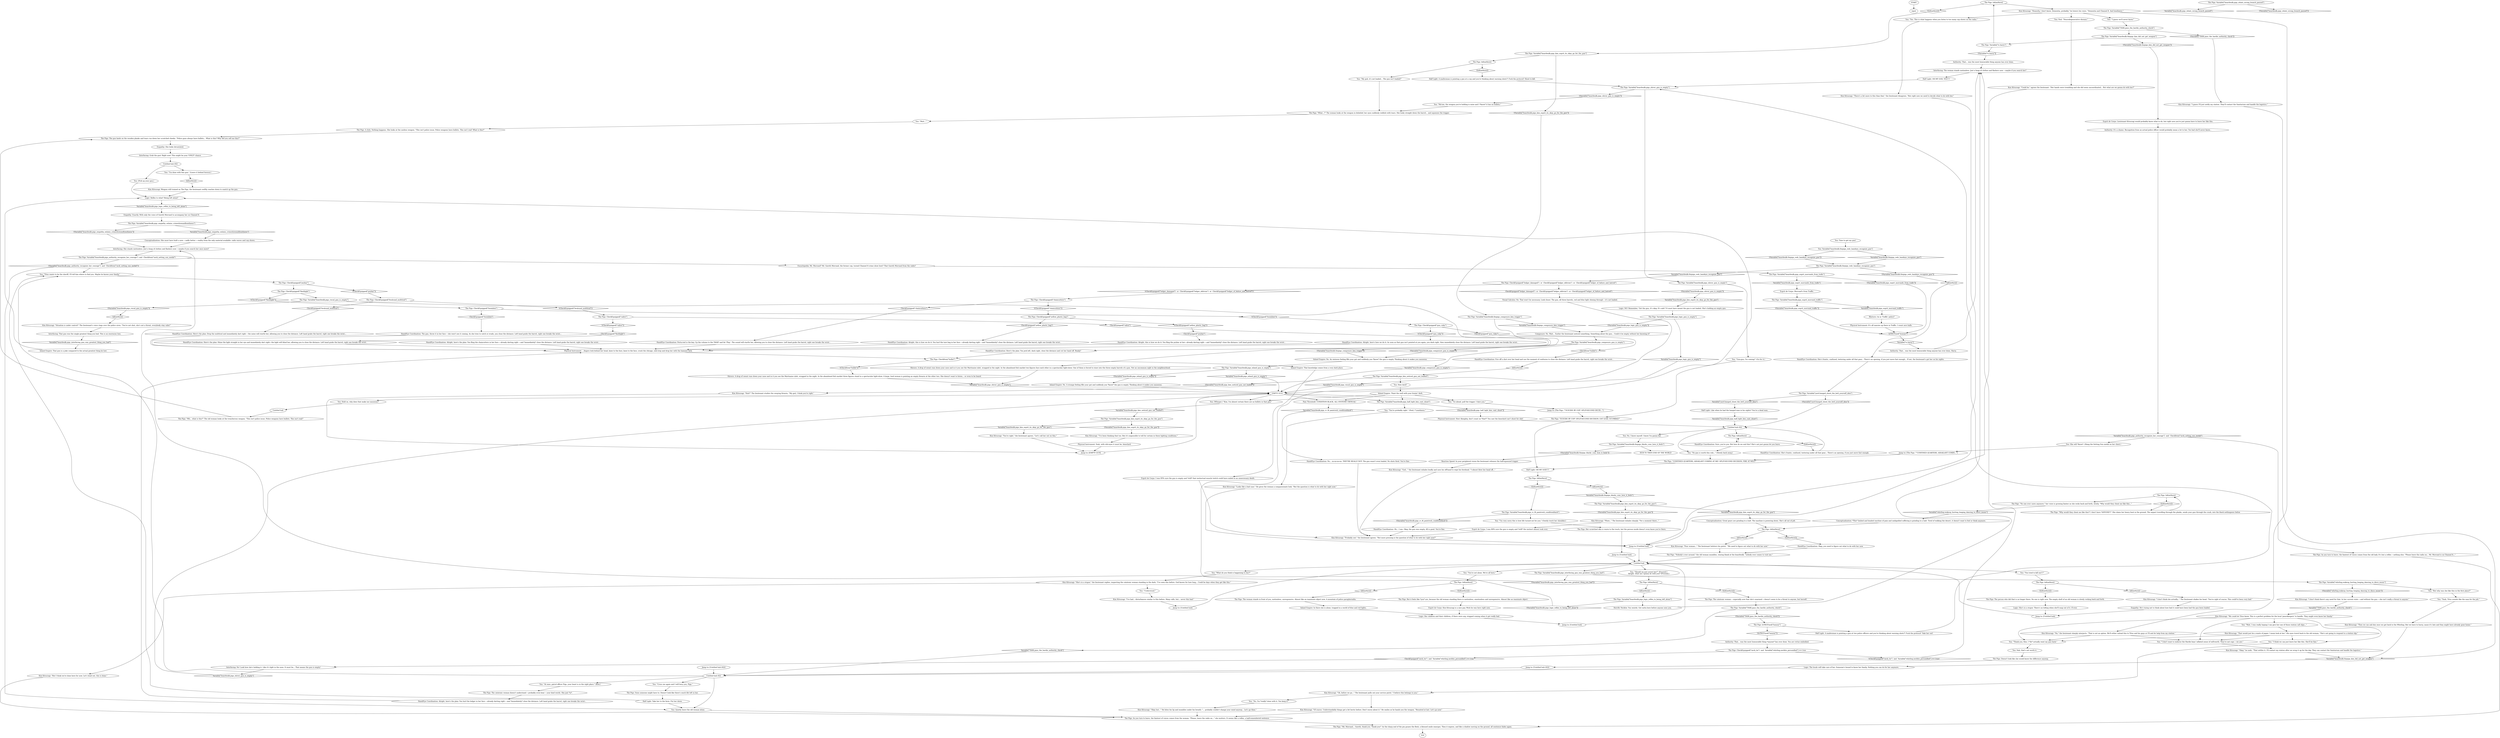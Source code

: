 # BOARDWALK / THE PIGS RED CHECK
# THE PIGS
#
#Current Red Check
# ==================================================
digraph G {
	  0 [label="START"];
	  1 [label="input"];
	  2 [label="Interfacing: The woman stands motionless. Just a heap of clothes and flashers now -- maybe if you search her?"];
	  3 [label="The Pigs: Variable[\"boardwalk.thepigs_composure_kim_trigger\"]"];
	  4 [label="Variable[\"boardwalk.thepigs_composure_kim_trigger\"]", shape=diamond];
	  5 [label="!(Variable[\"boardwalk.thepigs_composure_kim_trigger\"])", shape=diamond];
	  6 [label="Hand/Eye Coordination: Fire off a shot over her head and use the moment of confusion to close the distance. Left hand grabs the barrel, right one breaks the wrist..."];
	  7 [label="Kim Kitsuragi: \"Huh?\" The lieutenant studies the swaying firearm. \"My god, I think you're right.\""];
	  8 [label="The Pigs: \"CONFINED QUARTERS, ASSAILANT COMING AT ME! SPLIT-SECOND DECISION, FIRE AT WILL!\""];
	  9 [label="Hand/Eye Coordination: No... no-no-no-no. THEY'RE REALLY NOT. The gun wasn't even loaded. No shots fired. You're fine."];
	  10 [label="You: \"You tried to kill me!!!\""];
	  11 [label="Kim Kitsuragi: \"Looks like a bad case.\" He gives the woman a compassionate look. \"But the question is what to do with her right now.\""];
	  12 [label="The Pigs: \"What...?\" The woman looks at the weapon in disbelief, her eyes suddenly reddish with tears. She looks straight down the barrel... and squeezes the trigger."];
	  13 [label="The Pigs: CheckEquipped(\"neck_tie\")  and  Variable[\"whirling.necktie_personified\"] == true"];
	  14 [label="CheckEquipped(\"neck_tie\")  and  Variable[\"whirling.necktie_personified\"] == true", shape=diamond];
	  15 [label="!(CheckEquipped(\"neck_tie\")  and  Variable[\"whirling.necktie_personified\"] == true)", shape=diamond];
	  16 [label="The Pigs: CheckEquipped(\"ledger_damaged\")  or  CheckEquipped(\"ledger_oblivion\")  or  CheckEquipped(\"ledger_of_failure_and_hatred\")"];
	  17 [label="CheckEquipped(\"ledger_damaged\")  or  CheckEquipped(\"ledger_oblivion\")  or  CheckEquipped(\"ledger_of_failure_and_hatred\")", shape=diamond];
	  18 [label="!(CheckEquipped(\"ledger_damaged\")  or  CheckEquipped(\"ledger_oblivion\")  or  CheckEquipped(\"ledger_of_failure_and_hatred\"))", shape=diamond];
	  19 [label="The Pigs: CheckEquipped(\"chaincutters\")"];
	  20 [label="CheckEquipped(\"chaincutters\")", shape=diamond];
	  21 [label="!(CheckEquipped(\"chaincutters\"))", shape=diamond];
	  22 [label="Half Light: Like when he had the hanged man in his sights? You're a dead man."];
	  23 [label="Jump to: [The Pigs: \"\"SUICIDE BY COP! SPLIT-SECOND DECIS...\"]"];
	  24 [label="The Pigs: \"Wh... what is this?\" The old woman looks at the treacherous weapon. \"This isn't police issue. Police weapons have bullets. This isn't real!\""];
	  25 [label="Half Light: OH MY GOD!!!!"];
	  26 [label="You: (Pick up your gun.)"];
	  27 [label="The Pigs: \"Why would they cheat me like this?! I don't have *ANYONE*!\" She slams her heavy boot in the ground. The impact travelling through the planks, sends your gun through the crack, into the black nothingness below."];
	  28 [label="You: Nod. \"Neurodegenerative disease.\""];
	  29 [label="Jump to: [Untitled hub]"];
	  30 [label="Logic: She's in a stupor. There's no telling when she'll snap out of it. If ever."];
	  31 [label="Authority: That... was the most honourable thing anyone has ever done, Harry."];
	  32 [label="Hand/Eye Coordination: She's frantic, confused, teetering under all that gear... There's an opening, if you just move fast enough."];
	  33 [label="Kim Kitsuragi: \"You're right,\" the lieutenant agrees. \"Let's call her out on this.\""];
	  34 [label="You: Hold on, why does that make me nauseous?"];
	  35 [label="Conceptualization: *This* limbed and headed machine of pain and undignified suffering is grinding to a halt. Tired of walking the desert, it doesn't want to feel or think anymore."];
	  36 [label="The Pigs: Her scratched skin is warm to the touch, but the person inside doesn't even know you're there."];
	  37 [label="Jump to: [Untitled hub]"];
	  38 [label="The Pigs: \"Nobody's ever around,\" the old woman mumbles, staring blank at the boardwalk, \"nobody ever comes to visit me.\""];
	  39 [label="Kim Kitsuragi: \"I guess I'll just notify my station. They'll contact the Sanitarium and handle the logistics.\""];
	  40 [label="You: She will *know*. (Hang the Setting Sun medal on her chest.)"];
	  41 [label="The Pigs: Variable[\"boardwalk.thepigs_redc_handeye_recognize_gun\"]"];
	  42 [label="Variable[\"boardwalk.thepigs_redc_handeye_recognize_gun\"]", shape=diamond];
	  43 [label="!(Variable[\"boardwalk.thepigs_redc_handeye_recognize_gun\"])", shape=diamond];
	  44 [label="Inland Empire: No. A strange feeling fills your gut and suddenly you *know* the gun is empty. Thinking about it makes you nauseous."];
	  45 [label="The Pigs: Variable[\"boardwalk.pigs_logic_gun_is_empty\"]"];
	  46 [label="Variable[\"boardwalk.pigs_logic_gun_is_empty\"]", shape=diamond];
	  47 [label="!(Variable[\"boardwalk.pigs_logic_gun_is_empty\"])", shape=diamond];
	  48 [label="You: No, I know myself. I know I'm gonna fail."];
	  49 [label="Untitled hub"];
	  50 [label="The Pigs: IsKimHere()"];
	  51 [label="IsKimHere()", shape=diamond];
	  52 [label="!(IsKimHere())", shape=diamond];
	  53 [label="Esprit de Corps: Kim Kitsuragi is a nice guy. Wish he was here right now."];
	  54 [label="You: \"Wait, I was really hoping I can give her one of those station call slips...\""];
	  55 [label="Esprit de Corps: Morrand's from Traffic."];
	  56 [label="The Pigs: A click. Nothing happens. She looks at the useless weapon. \"This isn't police issue. Police weapons have bullets. This isn't real! What is this?\""];
	  57 [label="Hand/Eye Coordination: Alright, this is how we do it: You hurl the tare bag in her face -- already darting right -- and *immediately* close the distance. Left hand grabs the barrel, right one breaks the wrist..."];
	  58 [label="The Pigs: CheckEquipped(\"sabre\")"];
	  59 [label="CheckEquipped(\"sabre\")", shape=diamond];
	  60 [label="!(CheckEquipped(\"sabre\"))", shape=diamond];
	  61 [label="Hand/Eye Coordination: Alright, here's how we do it: As soon as that gun isn't pointed at you again, you dash right, then immediately close the distance. Left hand grabs the barrel, right one breaks the wrist..."];
	  62 [label="Inland Empire: No. An ominous feeling fills your gut and suddenly you *know* the gun is empty. Thinking about it makes you nauseous."];
	  63 [label="Logic: NO! Remember, 'Get the gun, it's okay. It's safe'? It must have meant the gun is not loaded. She's holding an empty gun."];
	  64 [label="You: \"Go ahead, pull the trigger. I dare you.\""];
	  65 [label="Inland Empire: 'Paint the wall with your brains' dark."];
	  66 [label="You: \"No gun is worth this risk...\" (Slowly back away.)"];
	  67 [label="Untitled hub (02)"];
	  68 [label="Esprit de Corps: I was 80% sure the gun is empty and *still* the instinct almost took over."];
	  69 [label="You: \"Should we just arrest her?\" (Proceed.)\nAlright, what am I gonna do with you? (Proceed.)"];
	  70 [label="Jump to: [Untitled hub]"];
	  71 [label="Untitled hub (02)"];
	  72 [label="Authority: That... was the most honourable thing *anyone* has ever done. You are virtue embodied."];
	  73 [label="You: (Whisper.) \"Kim, I'm almost certain there are no bullets in that gun.\""];
	  74 [label="Jump to: [EMPTY GUN]"];
	  75 [label="Kim Kitsuragi: \"God...\" the lieutenant exhales loudly and uses his off-hand to wipe his forehead. \"I almost blew her head off...\""];
	  76 [label="Kim Kitsuragi: \"Phew...\" The lieutenant exhales sharply. \"For a moment there...\""];
	  77 [label="The Pigs: The gun lands on the wooden planks and tears run down her scratched cheeks. \"Police guns always have bullets... What is this? Why did you sell me this?\""];
	  78 [label="Untitled hub (02)"];
	  79 [label="You: \"You're not alone. We're all here.\""];
	  80 [label="Kim Kitsuragi: \"There's a bit more to this than that,\" the lieutenant disagrees. \"But right now we need to decide what to do with her.\""];
	  81 [label="You: \"I don't want to endorse the Hardie boys' inflated sense of self-worth. They're not cops -- we are.\""];
	  82 [label="Conceptualization: She must have built a new -- sadly better -- reality from the only material available: radio waves and cop shows."];
	  83 [label="The Pigs: Variable[\"boardwalk.pigs_esprit_morrand_traffic\"]"];
	  84 [label="Variable[\"boardwalk.pigs_esprit_morrand_traffic\"]", shape=diamond];
	  85 [label="!(Variable[\"boardwalk.pigs_esprit_morrand_traffic\"])", shape=diamond];
	  86 [label="Interfacing: She stands motionless. Just a heap of clothes and flashers now -- maybe if you search her once more?"];
	  87 [label="Half Light: A madwoman is pointing a gun at a cop and you're thinking about warning shots?! Fuck the protocol! Shoot to kill."];
	  88 [label="The Pigs: Variable[\"yard.hanged_shoot_the_betl_yourself_idea\"]"];
	  89 [label="Variable[\"yard.hanged_shoot_the_betl_yourself_idea\"]", shape=diamond];
	  90 [label="!(Variable[\"yard.hanged_shoot_the_betl_yourself_idea\"])", shape=diamond];
	  91 [label="You: \"I'm done with this gun.\" (Leave it behind forever.)"];
	  92 [label="The Pigs: IsKimHere()"];
	  93 [label="IsKimHere()", shape=diamond];
	  94 [label="!(IsKimHere())", shape=diamond];
	  95 [label="Kim Kitsuragi: \"Poor woman...\" The lieutenant holsters his pistol.  \"We need to figure out what to do with her now.\""];
	  96 [label="You: \"I guess we'll never know.\""];
	  97 [label="Empathy: He's trying not to think about how bad it could have been had the gun been loaded."];
	  98 [label="The Pigs: Variable[\"TASK.pass_the_hardie_authority_check\"]"];
	  99 [label="Variable[\"TASK.pass_the_hardie_authority_check\"]", shape=diamond];
	  100 [label="!(Variable[\"TASK.pass_the_hardie_authority_check\"])", shape=diamond];
	  101 [label="You: \"Cross me again and I will bury you, Pigs.\""];
	  102 [label="The Pigs: The catatonic woman doesn't understand -- probably even hear -- your kind words. She just *is*."];
	  103 [label="Authority: That... was the most honourable thing anyone has ever done."];
	  104 [label="Rhetoric: As in 'Traffic' police?"];
	  105 [label="Inland Empire: In there she is alone, trapped in a world of blue and red lights."];
	  106 [label="Logic: Her children and their children, if there were any, stopped coming when it got really bad."];
	  107 [label="The Pigs: CheckEquipped(\"kvalsund_multitool\")"];
	  108 [label="CheckEquipped(\"kvalsund_multitool\")", shape=diamond];
	  109 [label="!(CheckEquipped(\"kvalsund_multitool\"))", shape=diamond];
	  110 [label="Physical Instrument: Yeah, with shit-eyes it must be, binoclard."];
	  111 [label="You: \"What do you think is happening to her?\""];
	  112 [label="Empathy: She looks devastated."];
	  113 [label="You: \"Yes. This is what happens when you listen to too many cop shows on the radio.\""];
	  114 [label="Kim Kitsuragi: \"Could be,\" agrees the lieutenant. \"Her hands were trembling and she did seem uncoordinated... But what are we gonna do with her?\""];
	  115 [label="The Pigs: IsKimHere()"];
	  116 [label="IsKimHere()", shape=diamond];
	  117 [label="!(IsKimHere())", shape=diamond];
	  118 [label="The Pigs: The catatonic woman -- especially now that she's unarmed -- doesn't seem to be a threat to anyone, but herself."];
	  119 [label="Kim Kitsuragi: \"Then we can ask him once we get back to the Whirling. But we have to hurry, cause it's late and they might have already gone home.\""];
	  120 [label="Jump to: [Untitled hub (02)]"];
	  121 [label="The Pigs: Soon someone might have to. Doesn't look like there's much life left in her."];
	  122 [label="The Pigs: Variable[\"boardwalk.pigs_whats_wrong_branch_passed\"]"];
	  123 [label="Variable[\"boardwalk.pigs_whats_wrong_branch_passed\"]", shape=diamond];
	  124 [label="!(Variable[\"boardwalk.pigs_whats_wrong_branch_passed\"])", shape=diamond];
	  125 [label="EMPTY GUN"];
	  126 [label="Composure: No. Wait... Earlier the lieutenant noticed something. Something about the gun... Could it be empty without her knowing it?"];
	  127 [label="The Pigs: Variable[\"boardwalk.pigs_composure_gun_is_empty\"]"];
	  128 [label="Variable[\"boardwalk.pigs_composure_gun_is_empty\"]", shape=diamond];
	  129 [label="!(Variable[\"boardwalk.pigs_composure_gun_is_empty\"])", shape=diamond];
	  130 [label="Hand/Eye Coordination: She's frantic, confused, teetering under all that gear... There's an opening, if you just move fast enough... If not, the lieutenant's got her on his sights."];
	  131 [label="The Pigs: \"SUICIDE BY COP! SPLIT-SECOND DECISION. EAT LEAD, SCUMBAG!\""];
	  132 [label="Reaction Speed: In your peripheral vision the lieutenant releases the half-squeezed trigger."];
	  133 [label="Hand/Eye Coordination: Oh... I see. Okay, the gun was empty. All is good. You're fine."];
	  134 [label="Kim Kitsuragi: Weapon still trained on The Pigs, the lieutenant swiftly reaches down to snatch up the gun."];
	  135 [label="The Pigs: IsKimHere()"];
	  136 [label="IsKimHere()", shape=diamond];
	  137 [label="!(IsKimHere())", shape=diamond];
	  138 [label="Kim Kitsuragi: \"Okay,\" he nods. \"That settles it. I'll contact my station after we wrap it up for the day. They can contact the Sanitarium and handle the logistics.\""];
	  139 [label="Half Light: Take her to the farm. Put her down."];
	  140 [label="Kim Kitsuragi: \"I've had... disturbances similar to this before. Many calls, but... never this bad.\""];
	  141 [label="Jump to: [Untitled hub]"];
	  142 [label="Hand/Eye Coordination: Here's the plan: You jerk left, dash right, close the distance and cut her hand off. Ready?"];
	  143 [label="Hand/Eye Coordination: Here's the plan: Shine the light straight in her eye and immediately dart right-- the light will blind her, allowing you to close the distance. Left hand grabs the barrel, right one breaks the wrist..."];
	  144 [label="The Pigs: CheckEquipped(\"boombox\")"];
	  145 [label="CheckEquipped(\"boombox\")", shape=diamond];
	  146 [label="!(CheckEquipped(\"boombox\"))", shape=diamond];
	  147 [label="The Pigs: Variable[\"boardwalk.pigs_inland_gun_is_empty\"]"];
	  148 [label="Variable[\"boardwalk.pigs_inland_gun_is_empty\"]", shape=diamond];
	  149 [label="!(Variable[\"boardwalk.pigs_inland_gun_is_empty\"])", shape=diamond];
	  150 [label="The Pigs: Variable[\"boardwalk.pigs_kim_esprit_its_okay_go_for_the_gun\"]"];
	  151 [label="Variable[\"boardwalk.pigs_kim_esprit_its_okay_go_for_the_gun\"]", shape=diamond];
	  152 [label="!(Variable[\"boardwalk.pigs_kim_esprit_its_okay_go_for_the_gun\"])", shape=diamond];
	  153 [label="Kim Kitsuragi: \"I don't think she actually...\" The lieutenant shakes his head. \"You're right of course. This could've been very bad.\""];
	  154 [label="The Pigs: The person who did that is no longer there. No one is right now. The empty shell of an old woman is slowly rocking back and forth."];
	  155 [label="You: \"I think we can just leave her like this. She'll be fine.\""];
	  156 [label="You: Quietly leave the old woman alone."];
	  157 [label="You: \"No, I'm *really* done with it. You keep it.\""];
	  158 [label="The Pigs: As you turn to leave, the faintest of voices comes from the woman. \"Please, leave the radio on...\" she mutters. It seems like a reflex, a half-remembered sentence."];
	  159 [label="You: \"Understood.\""];
	  160 [label="You: Time to get my gun!"];
	  161 [label="You: Variable[\"boardwalk.thepigs_redc_handeye_recognize_gun\"]"];
	  162 [label="Variable[\"boardwalk.thepigs_redc_handeye_recognize_gun\"]", shape=diamond];
	  163 [label="!(Variable[\"boardwalk.thepigs_redc_handeye_recognize_gun\"])", shape=diamond];
	  164 [label="The Pigs: CheckEquipped(\"gun_ruby\")"];
	  165 [label="CheckEquipped(\"gun_ruby\")", shape=diamond];
	  166 [label="!(CheckEquipped(\"gun_ruby\"))", shape=diamond];
	  167 [label="Physical Instrument: ...fingers lock behind her head, knee to the face, knee to the face, crush the ribcage, side-step and drop her with the hammer kick."];
	  168 [label="Inland Empire: That gun is a joke compared to the actual greatest thing he lost."];
	  169 [label="Hand/Eye Coordination: Okay, you need to figure out what to do with her now."];
	  170 [label="Kim Kitsuragi: \"She's in a stupor,\" the lieutenant replies, inspecting the catatonic woman standing in the dark. \"I've seen this before. God knows for how long... Could be days when they get like this.\""];
	  171 [label="The Pigs: The woman stands in front of you, motionless, unresponsive. Almost like an inanimate object now. A mountain of police paraphernalia."];
	  172 [label="Kim Kitsuragi: \"We could let Titus know. This is a perfect problem for the local 'peacekeepers' to handle. They might even know her family.\""];
	  173 [label="You: \"At ease, patrol officer Pigs, your heart is in the right place.\" (Bow.)"];
	  174 [label="The Pigs: Doesn't look like she would know the difference anyway."];
	  175 [label="The Pigs: Variable[\"boardwalk.pigs_espirt_morrands_from_trafic\"]"];
	  176 [label="Variable[\"boardwalk.pigs_espirt_morrands_from_trafic\"]", shape=diamond];
	  177 [label="!(Variable[\"boardwalk.pigs_espirt_morrands_from_trafic\"])", shape=diamond];
	  178 [label="You: \"Wait...\""];
	  179 [label="The Pigs: CheckEquipped(\"yellow_plastic_bag\")"];
	  180 [label="CheckEquipped(\"yellow_plastic_bag\")", shape=diamond];
	  181 [label="!(CheckEquipped(\"yellow_plastic_bag\"))", shape=diamond];
	  182 [label="Hand/Eye Coordination: Alright, this is how we do it: You fling the prybar at her-- already darting right -- and *immediately* close the distance. Left hand grabs the barrel, right one breaks the wrist..."];
	  183 [label="The Pigs: Variable[\"boardwalk.pigs_kim_esprit_its_okay_go_for_the_gun\"]"];
	  184 [label="Variable[\"boardwalk.pigs_kim_esprit_its_okay_go_for_the_gun\"]", shape=diamond];
	  185 [label="!(Variable[\"boardwalk.pigs_kim_esprit_its_okay_go_for_the_gun\"])", shape=diamond];
	  186 [label="Kim Kitsuragi: \"I've been thinking that too. But it's impossible to tell for certain in these lighting conditions.\""];
	  187 [label="Physical Instrument: Host Almighty, don't count on *that*! You saw the binoclard can't shoot for shit!"];
	  188 [label="The Pigs: IsKimHere()"];
	  189 [label="IsKimHere()", shape=diamond];
	  190 [label="!(IsKimHere())", shape=diamond];
	  191 [label="Jump to: [Untitled hub]"];
	  192 [label="The Pigs: But it feels like *you* are, because the old woman standing there is motionless, emotionless and unresponsive. Almost like an inanimate object."];
	  193 [label="Kim Kitsuragi: \"That would just be a waste of paper. I mean look at her.\" His eyes travel back to the old woman. \"She's not going to respond to a station slip.\""];
	  194 [label="Empathy: Exactly. With only the voice of Gareth Morrand to accompany her on Channel 8."];
	  195 [label="Physical Instrument: It's all nancies up there in Traffic. I count zero balls."];
	  196 [label="Hand/Eye Coordination: Here's the plan: Drop the multitool and immediately dart right -- the noise will startle her, allowing you to close the distance. Left hand grabs the barrel, right one breaks the wrist..."];
	  197 [label="Interfacing: Grab the gun! Right now! This might be your *ONLY* chance."];
	  198 [label="You: \"Titus wants to be the sheriff, I'll tell him where to find you. Maybe he knows your family.\""];
	  199 [label="Kim Kitsuragi: \"Okay but...\" He bites his lip and mumbles under his breath: \"... probably couldn't change your mind anyway... Let's go then.\""];
	  200 [label="The Pigs: Variable[\"boardwalk.pigs_empathy_exlains_crimeshowandloneliness\"]"];
	  201 [label="Variable[\"boardwalk.pigs_empathy_exlains_crimeshowandloneliness\"]", shape=diamond];
	  202 [label="!(Variable[\"boardwalk.pigs_empathy_exlains_crimeshowandloneliness\"])", shape=diamond];
	  203 [label="Jump to: [Untitled hub (02)]"];
	  204 [label="Half Light: OH MY GOD, YES!!!!"];
	  205 [label="The Pigs: CheckItem(\"bullet\")"];
	  206 [label="CheckItem(\"bullet\")", shape=diamond];
	  207 [label="!(CheckItem(\"bullet\"))", shape=diamond];
	  208 [label="Inland Empire: That knowledge comes from a very dark place."];
	  209 [label="Untitled hub"];
	  210 [label="Kim Kitsuragi: \"Probably not,\" the lieutenant agrees. \"But more pressing is the question of what to do with her right now?\""];
	  211 [label="The Pigs: Variable[\"TASK.pass_the_hardie_authority_check\"]"];
	  212 [label="Variable[\"TASK.pass_the_hardie_authority_check\"]", shape=diamond];
	  213 [label="!(Variable[\"TASK.pass_the_hardie_authority_check\"])", shape=diamond];
	  214 [label="The Pigs: Variable[\"boardwalk.thepigs_kim_did_not_get_weapon\"]"];
	  215 [label="Variable[\"boardwalk.thepigs_kim_did_not_get_weapon\"]", shape=diamond];
	  216 [label="!(Variable[\"boardwalk.thepigs_kim_did_not_get_weapon\"])", shape=diamond];
	  217 [label="The Pigs: Variable[\"tc.harry\"]"];
	  218 [label="Variable[\"tc.harry\"]", shape=diamond];
	  219 [label="!(Variable[\"tc.harry\"])", shape=diamond];
	  220 [label="The Pigs: IsKimHere()"];
	  221 [label="IsKimHere()", shape=diamond];
	  222 [label="!(IsKimHere())", shape=diamond];
	  223 [label="Kim Kitsuragi: \"Honestly, I don't know. Dementia, probably,\" he lowers his voice. \"Dementia and Channel 8. And loneliness.\""];
	  224 [label="You: \"Yeah, Titus sounds like the man for the job.\""];
	  225 [label="You: \"Thank you, Kim. I *do* actually want my gun back.\""];
	  226 [label="Kim Kitsuragi: \"Of course. Understandably things got a bit hectic before. Don't worry about it.\" He smiles as he hands you the weapon. \"Reunited at last. Let's go now.\""];
	  227 [label="You: Nah, that's not worth it."];
	  228 [label="The Pigs: As you turn to leave, the faintest of voices comes from the old lady. It's but a reflex -- nothing else. \"Please leave the radio on... Mr. Morrand is on Channel 8...\""];
	  229 [label="The Pigs: CheckEquipped(\"prybar\")"];
	  230 [label="CheckEquipped(\"prybar\")", shape=diamond];
	  231 [label="!(CheckEquipped(\"prybar\"))", shape=diamond];
	  232 [label="The Pigs: CheckEquipped(\"flashlight\")"];
	  233 [label="CheckEquipped(\"flashlight\")", shape=diamond];
	  234 [label="!(CheckEquipped(\"flashlight\"))", shape=diamond];
	  235 [label="The Pigs: Variable[\"boardwalk.pigs_viscal_gun_is_empty\"]"];
	  236 [label="Variable[\"boardwalk.pigs_viscal_gun_is_empty\"]", shape=diamond];
	  237 [label="!(Variable[\"boardwalk.pigs_viscal_gun_is_empty\"])", shape=diamond];
	  238 [label="Shivers: A drop of sweat runs down your nose and in it you see the Martinaise inlet, wrapped in the night. In the abandoned fish market two figures face each other in a spectacular light-show. One of them is forced to stare into the three empty barrels of a gun. Not an uncommon sight in the neighbourhood."];
	  239 [label="The Pigs: Variable[\"boardwalk.pigs_kim_esprit_its_okay_go_for_the_gun\"]"];
	  240 [label="Variable[\"boardwalk.pigs_kim_esprit_its_okay_go_for_the_gun\"]", shape=diamond];
	  241 [label="!(Variable[\"boardwalk.pigs_kim_esprit_its_okay_go_for_the_gun\"])", shape=diamond];
	  242 [label="The Pigs: IsKimHere()"];
	  243 [label="IsKimHere()", shape=diamond];
	  244 [label="!(IsKimHere())", shape=diamond];
	  245 [label="You: \"My god, it's not loaded... The gun isn't loaded!\""];
	  246 [label="Pain Threshold: CONDITION BLACK, ALL SYSTEMS CRITICAL!"];
	  247 [label="The Pigs: Variable[\"boardwalk.pigs_rc_fil_paintresh_conditionblack\"]"];
	  248 [label="Variable[\"boardwalk.pigs_rc_fil_paintresh_conditionblack\"]", shape=diamond];
	  249 [label="!(Variable[\"boardwalk.pigs_rc_fil_paintresh_conditionblack\"])", shape=diamond];
	  250 [label="You: \"I'm very sorry this is how life turned out for you.\" (Gently touch her shoulder.)"];
	  251 [label="The Pigs: Variable[\"boardwalk.pigs_interfacing_gun_was_greatest_thing_you_had\"]"];
	  252 [label="Variable[\"boardwalk.pigs_interfacing_gun_was_greatest_thing_you_had\"]", shape=diamond];
	  253 [label="!(Variable[\"boardwalk.pigs_interfacing_gun_was_greatest_thing_you_had\"])", shape=diamond];
	  254 [label="The Pigs: Variable[\"whirling.wakeup_hurting_longing_dancing_to_disco_music\"]"];
	  255 [label="Variable[\"whirling.wakeup_hurting_longing_dancing_to_disco_music\"]", shape=diamond];
	  256 [label="!(Variable[\"whirling.wakeup_hurting_longing_dancing_to_disco_music\"])", shape=diamond];
	  257 [label="You: \"But why was she like this in the first place?\""];
	  258 [label="Kim Kitsuragi: \"But I think we're done here for now. Let's head out, this is done.\""];
	  259 [label="Esprit de Corps: Lieutenant Kitsuragi would probably know what to do, but right now you're just gonna have to leave her like this."];
	  260 [label="The Pigs: IsTHCFixed(\"honour\")"];
	  261 [label="IsTHCFixed(\"honour\")", shape=diamond];
	  262 [label="!(IsTHCFixed(\"honour\"))", shape=diamond];
	  263 [label="Half Light: A madwoman is pointing a gun at two police officers and you're thinking about warning shots?! Fuck the protocol! Take her out!"];
	  264 [label="The Pigs: Variable[\"boardwalk.pigs_kim_noticed_gun_not_loaded\"]"];
	  265 [label="Variable[\"boardwalk.pigs_kim_noticed_gun_not_loaded\"]", shape=diamond];
	  266 [label="!(Variable[\"boardwalk.pigs_kim_noticed_gun_not_loaded\"])", shape=diamond];
	  267 [label="You: How dark?"];
	  268 [label="Esprit de Corps: I was 95% sure the gun is empty and *still* that instinctual muscle twitch could have ended in an unnecessary death."];
	  269 [label="Interfacing: That gun was the single greatest thing you had. This is an enormous loss."];
	  270 [label="The Pigs: IsKimHere()"];
	  271 [label="IsKimHere()", shape=diamond];
	  272 [label="!(IsKimHere())", shape=diamond];
	  273 [label="The Pigs: \"No one ever cares anymore,\" her voice is growing fainter as she rocks back and forth, slowly. \"Why would they cheat me like this...\""];
	  274 [label="Logic: Reflex to what? Being left alone?"];
	  275 [label="The Pigs: \"Mr. Morrand... Gareth, thank you. Thank you!\" As the sharp end of the pin grazes the flesh, a blessed smile emerges. Then it expires, and like a shadow moving on the ground, all sentience fades again."];
	  276 [label="Jump to: [The Pigs: \"\"CONFINED QUARTERS, ASSAILANT COMIN...\"]"];
	  277 [label="Hand/Eye Coordination: Alright, here's the plan: You fling the chaincutters in her face -- already darting right -- and *immediately* close the distance. Left hand grabs the barrel, right one breaks the wrist..."];
	  278 [label="Hand/Eye Coordination: Porta-reel is the key. Up the volume to the *MAX* and hit 'Play'. The sound will startle her, allowing you to close the distance. Left hand grabs the barrel, right one breaks the wrist..."];
	  279 [label="Hand/Eye Coordination: The gun, throw it in her face -- she won't see it coming. As she tries to catch or evade, you close the distance. Left hand grabs the barrel, right one breaks the wrist..."];
	  280 [label="Shivers: A drop of sweat runs down your nose and in it you see the Martinaise inlet, wrapped in the night. In the abandoned fish market three figures stand in a spectacular light-show. A large, loud woman is pointing an empty firearm at the other two. She doesn't want to listen... or even to be heard."];
	  281 [label="Kim Kitsuragi: \"Situation is under control!\" The lieutenant's voice rings over the police siren. \"You're not shot, she's not a threat, everybody stay calm!\""];
	  282 [label="Conceptualization: Great gears are grinding to a halt. The machine is powering down. She's all out of jolt."];
	  283 [label="Kim Kitsuragi: \"I don't think there's any need for that. In her current state -- and without the gun -- she isn't really a threat to anyone.\""];
	  284 [label="The Pigs: Variable[\"boardwalk.pigs_logic_reflex_to_being_left_alone\"]"];
	  285 [label="Variable[\"boardwalk.pigs_logic_reflex_to_being_left_alone\"]", shape=diamond];
	  286 [label="!(Variable[\"boardwalk.pigs_logic_reflex_to_being_left_alone\"])", shape=diamond];
	  287 [label="Horrific Necktie: You weirdo. Get outta here before anyone sees you."];
	  288 [label="Interfacing: No! Look how she's holding it. Like it's light in the nose. It must be... That means the gun is empty!"];
	  289 [label="You: \"Ma'am, the weapon you're holding is mine and I *know* it has no bullets.\""];
	  290 [label="The Pigs: Variable[\"boardwalk.pigs_half_light_kim_cant_shoot\"]"];
	  291 [label="Variable[\"boardwalk.pigs_half_light_kim_cant_shoot\"]", shape=diamond];
	  292 [label="!(Variable[\"boardwalk.pigs_half_light_kim_cant_shoot\"])", shape=diamond];
	  293 [label="You: \"You're probably right.\" (Nod.) \"Loneliness.\""];
	  294 [label="Kim Kitsuragi: \"No,\" the lieutenant sharply interjects. \"That is not an option. We'll either unload this to Titus and his guys or I'll ask for help from my station.\""];
	  295 [label="Kim Kitsuragi: \"Oh, before we go...\" The lieutenant pulls out your service pistol. \"I believe this belongs to you.\""];
	  296 [label="Logic: The locals will take care of her. Someone's bound to know her family. Nothing you can do for her anymore."];
	  297 [label="Authority: It's a shame. Recognition from an actual police officer would probably mean a lot to her. Too bad she'll never know..."];
	  298 [label="Hand/Eye Coordination: Alright, here's the plan: You hurl the ledger in her face -- already darting right -- and *immediately* close the distance. Left hand grabs the barrel, right one breaks the wrist..."];
	  299 [label="Visual Calculus: No. That won't be necessary. Look closer. The gun, all three barrels, red and blue light shining through -- it's not loaded."];
	  300 [label="The Pigs: Variable[\"boardwalk.pigs_shiver_gun_is_empty\"]"];
	  301 [label="Variable[\"boardwalk.pigs_shiver_gun_is_empty\"]", shape=diamond];
	  302 [label="!(Variable[\"boardwalk.pigs_shiver_gun_is_empty\"])", shape=diamond];
	  303 [label="The Pigs: Variable[\"boardwalk.pigs_shiver_gun_is_empty\"]"];
	  304 [label="Variable[\"boardwalk.pigs_shiver_gun_is_empty\"]", shape=diamond];
	  305 [label="!(Variable[\"boardwalk.pigs_shiver_gun_is_empty\"])", shape=diamond];
	  306 [label="You: \"Gun-gun, I'm coming!\" (Go for it.)"];
	  307 [label="The Pigs: IsKimHere()"];
	  308 [label="IsKimHere()", shape=diamond];
	  309 [label="!(IsKimHere())", shape=diamond];
	  310 [label="Hand/Eye Coordination: Sure, you're you. But how do we end this? She's not just gonna let you leave."];
	  311 [label="The Pigs: Variable[\"boardwalk.thepigs_blackc_conc_how_it_feels\"]"];
	  312 [label="Variable[\"boardwalk.thepigs_blackc_conc_how_it_feels\"]", shape=diamond];
	  313 [label="!(Variable[\"boardwalk.thepigs_blackc_conc_how_it_feels\"])", shape=diamond];
	  314 [label="HUB TO THEN END OF THE WORLD"];
	  315 [label="The Pigs: Variable[\"boardwalk.pigs_authority_recognize_her_courage\"]  and  CheckItem(\"neck_setting_sun_medal\")"];
	  316 [label="Variable[\"boardwalk.pigs_authority_recognize_her_courage\"]  and  CheckItem(\"neck_setting_sun_medal\")", shape=diamond];
	  317 [label="!(Variable[\"boardwalk.pigs_authority_recognize_her_courage\"]  and  CheckItem(\"neck_setting_sun_medal\"))", shape=diamond];
	  318 [label="Encyclopedia: Mr. Morrand? Mr. Gareth Morrand, the former cop, turned Channel 8 crime show host? That Gareth Morrand from the radio?"];
	  0 -> 1
	  2 -> 204
	  3 -> 4
	  3 -> 5
	  4 -> 126
	  5 -> 62
	  6 -> 243
	  7 -> 74
	  8 -> 25
	  9 -> 210
	  10 -> 50
	  11 -> 29
	  12 -> 178
	  13 -> 14
	  13 -> 15
	  14 -> 288
	  15 -> 2
	  16 -> 17
	  16 -> 18
	  17 -> 299
	  18 -> 19
	  19 -> 20
	  19 -> 21
	  20 -> 278
	  21 -> 179
	  22 -> 291
	  23 -> 131
	  24 -> 77
	  25 -> 188
	  26 -> 274
	  27 -> 270
	  28 -> 114
	  29 -> 49
	  30 -> 191
	  31 -> 2
	  32 -> 67
	  33 -> 74
	  34 -> 209
	  35 -> 92
	  36 -> 37
	  37 -> 49
	  38 -> 49
	  39 -> 215
	  40 -> 276
	  41 -> 42
	  41 -> 43
	  42 -> 16
	  43 -> 308
	  44 -> 125
	  45 -> 46
	  45 -> 47
	  46 -> 125
	  47 -> 126
	  48 -> 311
	  49 -> 69
	  49 -> 10
	  49 -> 111
	  49 -> 79
	  49 -> 251
	  50 -> 51
	  50 -> 52
	  51 -> 153
	  52 -> 154
	  53 -> 106
	  54 -> 193
	  55 -> 83
	  56 -> 77
	  57 -> 167
	  58 -> 59
	  58 -> 60
	  59 -> 142
	  60 -> 233
	  61 -> 167
	  62 -> 147
	  63 -> 45
	  64 -> 23
	  65 -> 64
	  65 -> 73
	  65 -> 290
	  65 -> 246
	  66 -> 8
	  67 -> 48
	  67 -> 66
	  67 -> 307
	  68 -> 210
	  69 -> 135
	  70 -> 49
	  71 -> 101
	  71 -> 156
	  71 -> 173
	  71 -> 198
	  72 -> 13
	  73 -> 265
	  74 -> 125
	  75 -> 210
	  76 -> 68
	  77 -> 112
	  78 -> 26
	  78 -> 91
	  79 -> 115
	  80 -> 29
	  81 -> 138
	  82 -> 86
	  83 -> 84
	  83 -> 85
	  84 -> 104
	  85 -> 261
	  86 -> 315
	  87 -> 300
	  88 -> 89
	  88 -> 90
	  89 -> 22
	  90 -> 67
	  91 -> 271
	  92 -> 93
	  92 -> 94
	  93 -> 95
	  94 -> 169
	  95 -> 38
	  96 -> 211
	  97 -> 191
	  98 -> 99
	  98 -> 100
	  99 -> 71
	  100 -> 260
	  101 -> 121
	  102 -> 298
	  103 -> 2
	  104 -> 195
	  105 -> 106
	  106 -> 70
	  107 -> 108
	  107 -> 109
	  108 -> 196
	  109 -> 58
	  110 -> 74
	  111 -> 170
	  112 -> 197
	  113 -> 80
	  114 -> 29
	  115 -> 116
	  115 -> 117
	  116 -> 171
	  117 -> 192
	  118 -> 98
	  119 -> 215
	  120 -> 71
	  121 -> 139
	  122 -> 123
	  122 -> 124
	  125 -> 64
	  125 -> 34
	  125 -> 290
	  125 -> 73
	  125 -> 246
	  126 -> 127
	  127 -> 128
	  127 -> 129
	  128 -> 125
	  129 -> 62
	  130 -> 88
	  131 -> 25
	  132 -> 75
	  133 -> 210
	  134 -> 274
	  135 -> 136
	  135 -> 137
	  136 -> 284
	  137 -> 118
	  138 -> 215
	  139 -> 156
	  139 -> 198
	  140 -> 141
	  141 -> 49
	  142 -> 205
	  143 -> 167
	  144 -> 145
	  144 -> 146
	  145 -> 279
	  146 -> 164
	  147 -> 148
	  147 -> 149
	  148 -> 125
	  149 -> 44
	  150 -> 152
	  150 -> 151
	  151 -> 282
	  152 -> 76
	  153 -> 97
	  154 -> 30
	  155 -> 295
	  156 -> 158
	  157 -> 199
	  158 -> 275
	  159 -> 140
	  160 -> 161
	  161 -> 162
	  161 -> 163
	  162 -> 41
	  163 -> 41
	  164 -> 165
	  164 -> 166
	  165 -> 206
	  166 -> 61
	  167 -> 205
	  168 -> 274
	  169 -> 38
	  170 -> 258
	  170 -> 159
	  171 -> 105
	  172 -> 81
	  172 -> 225
	  172 -> 155
	  172 -> 54
	  173 -> 102
	  174 -> 120
	  175 -> 176
	  175 -> 177
	  176 -> 55
	  177 -> 261
	  178 -> 56
	  179 -> 180
	  179 -> 181
	  180 -> 57
	  181 -> 230
	  182 -> 167
	  183 -> 184
	  183 -> 185
	  184 -> 33
	  185 -> 186
	  186 -> 110
	  187 -> 67
	  188 -> 189
	  188 -> 190
	  189 -> 312
	  190 -> 247
	  191 -> 49
	  192 -> 53
	  193 -> 81
	  193 -> 225
	  193 -> 155
	  194 -> 200
	  195 -> 261
	  196 -> 167
	  197 -> 78
	  198 -> 229
	  199 -> 158
	  200 -> 201
	  200 -> 202
	  201 -> 82
	  202 -> 86
	  203 -> 71
	  204 -> 300
	  205 -> 208
	  205 -> 207
	  206 -> 6
	  207 -> 280
	  208 -> 268
	  209 -> 24
	  210 -> 29
	  211 -> 213
	  211 -> 214
	  212 -> 172
	  213 -> 39
	  214 -> 216
	  214 -> 217
	  215 -> 296
	  216 -> 259
	  217 -> 219
	  217 -> 220
	  218 -> 31
	  219 -> 103
	  220 -> 222
	  220 -> 223
	  221 -> 281
	  222 -> 239
	  223 -> 96
	  223 -> 113
	  223 -> 28
	  223 -> 294
	  224 -> 119
	  225 -> 227
	  226 -> 158
	  227 -> 174
	  228 -> 275
	  229 -> 232
	  229 -> 231
	  230 -> 182
	  231 -> 107
	  232 -> 234
	  232 -> 235
	  233 -> 143
	  234 -> 144
	  235 -> 237
	  235 -> 238
	  236 -> 125
	  237 -> 221
	  238 -> 301
	  239 -> 241
	  239 -> 242
	  240 -> 63
	  241 -> 3
	  242 -> 244
	  242 -> 245
	  243 -> 264
	  244 -> 87
	  245 -> 12
	  246 -> 248
	  247 -> 249
	  247 -> 250
	  248 -> 9
	  249 -> 133
	  250 -> 36
	  251 -> 253
	  251 -> 254
	  252 -> 168
	  253 -> 274
	  254 -> 256
	  254 -> 257
	  255 -> 35
	  256 -> 283
	  257 -> 224
	  258 -> 158
	  259 -> 297
	  260 -> 262
	  260 -> 263
	  261 -> 218
	  262 -> 72
	  263 -> 300
	  264 -> 266
	  264 -> 267
	  265 -> 183
	  266 -> 7
	  267 -> 65
	  268 -> 210
	  269 -> 252
	  270 -> 272
	  270 -> 273
	  271 -> 134
	  272 -> 27
	  273 -> 255
	  274 -> 285
	  275 -> 319
	  276 -> 8
	  277 -> 167
	  278 -> 167
	  279 -> 167
	  280 -> 301
	  281 -> 269
	  282 -> 92
	  283 -> 212
	  284 -> 286
	  284 -> 287
	  285 -> 194
	  286 -> 86
	  287 -> 2
	  288 -> 304
	  289 -> 12
	  290 -> 292
	  290 -> 293
	  291 -> 67
	  292 -> 187
	  293 -> 11
	  294 -> 81
	  294 -> 225
	  295 -> 226
	  295 -> 157
	  296 -> 71
	  297 -> 316
	  298 -> 167
	  299 -> 236
	  300 -> 302
	  300 -> 303
	  301 -> 125
	  302 -> 289
	  303 -> 305
	  303 -> 306
	  304 -> 125
	  305 -> 240
	  306 -> 131
	  307 -> 309
	  307 -> 310
	  308 -> 130
	  309 -> 32
	  310 -> 66
	  310 -> 307
	  311 -> 313
	  311 -> 314
	  312 -> 150
	  313 -> 132
	  315 -> 317
	  315 -> 318
	  316 -> 40
	  316 -> 228
	  317 -> 156
	  317 -> 198
	  318 -> 175
}


